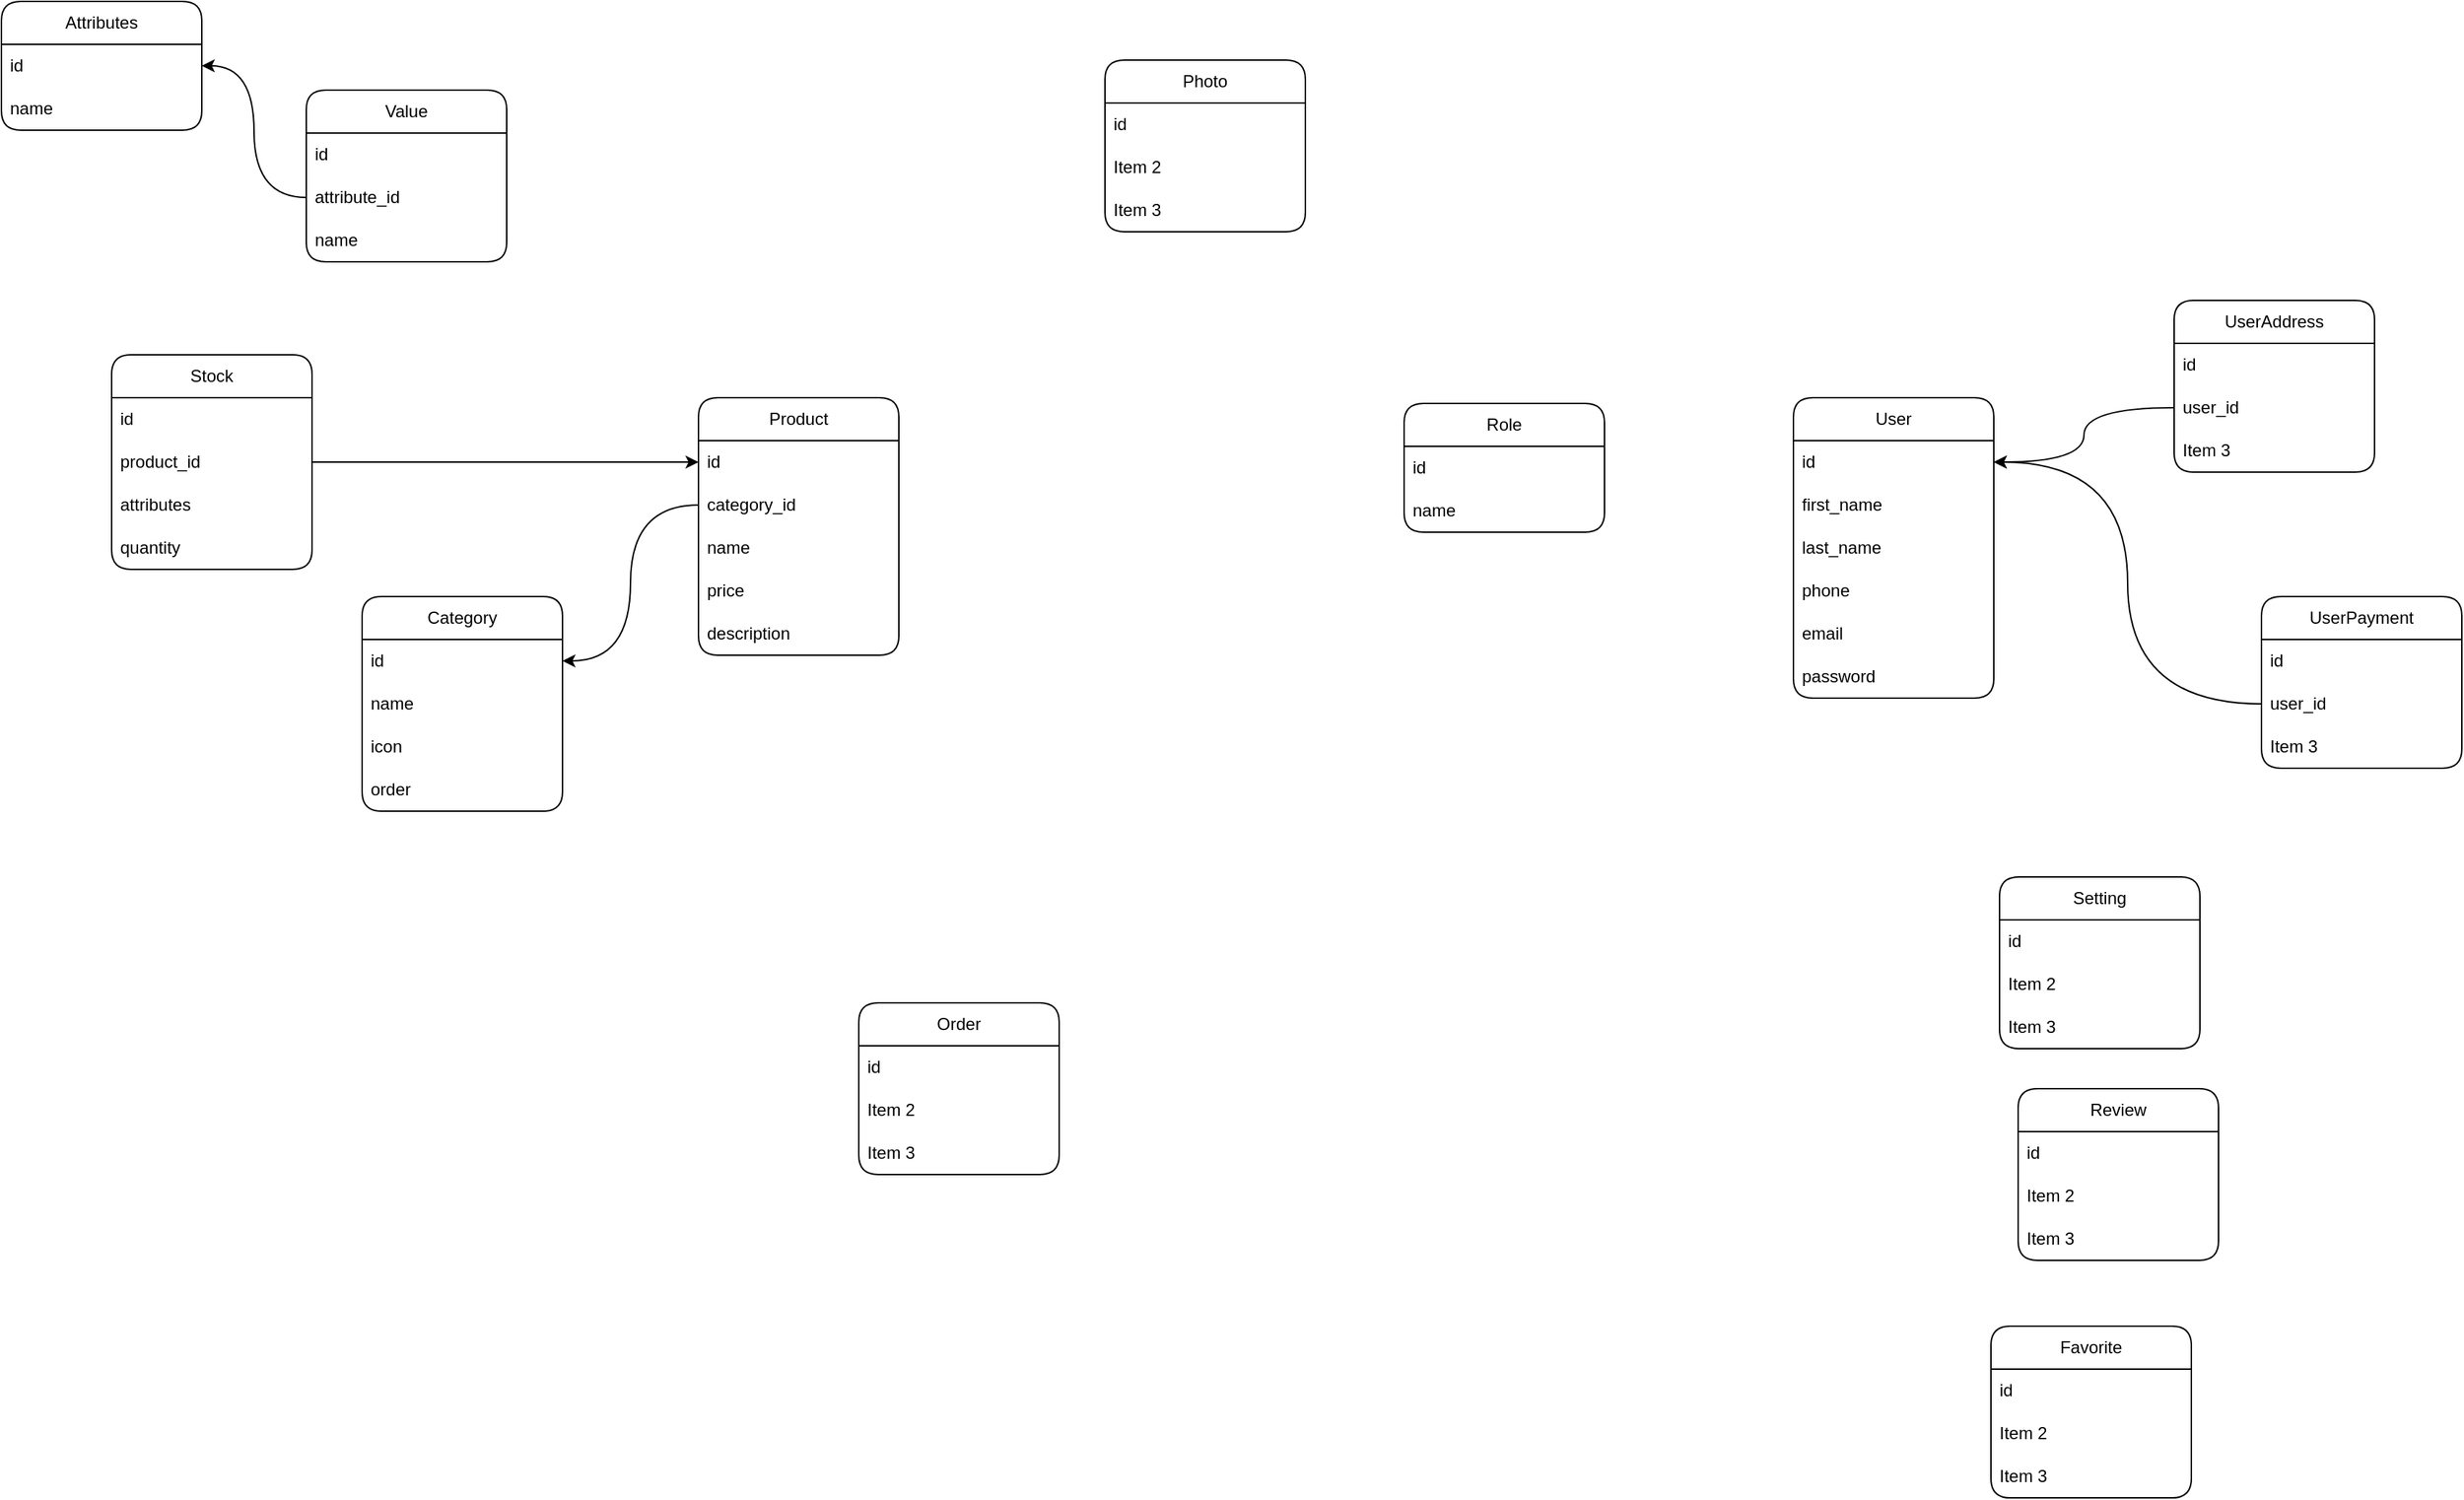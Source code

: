 <mxfile version="20.7.4" type="device"><diagram id="ejuXDGVuQbFJ7XTEuXq-" name="Page-1"><mxGraphModel dx="2320" dy="532" grid="0" gridSize="10" guides="1" tooltips="1" connect="1" arrows="1" fold="1" page="0" pageScale="1" pageWidth="1100" pageHeight="850" math="0" shadow="0"><root><mxCell id="0"/><mxCell id="1" parent="0"/><mxCell id="7RLK4pqnEHFOARFFJvbC-1" value="User" style="swimlane;fontStyle=0;childLayout=stackLayout;horizontal=1;startSize=30;horizontalStack=0;resizeParent=1;resizeParentMax=0;resizeLast=0;collapsible=1;marginBottom=0;whiteSpace=wrap;html=1;rounded=1;" parent="1" vertex="1"><mxGeometry x="448" y="371" width="140" height="210" as="geometry"/></mxCell><mxCell id="7RLK4pqnEHFOARFFJvbC-2" value="id" style="text;strokeColor=none;fillColor=none;align=left;verticalAlign=middle;spacingLeft=4;spacingRight=4;overflow=hidden;points=[[0,0.5],[1,0.5]];portConstraint=eastwest;rotatable=0;whiteSpace=wrap;html=1;" parent="7RLK4pqnEHFOARFFJvbC-1" vertex="1"><mxGeometry y="30" width="140" height="30" as="geometry"/></mxCell><mxCell id="7RLK4pqnEHFOARFFJvbC-3" value="first_name" style="text;strokeColor=none;fillColor=none;align=left;verticalAlign=middle;spacingLeft=4;spacingRight=4;overflow=hidden;points=[[0,0.5],[1,0.5]];portConstraint=eastwest;rotatable=0;whiteSpace=wrap;html=1;" parent="7RLK4pqnEHFOARFFJvbC-1" vertex="1"><mxGeometry y="60" width="140" height="30" as="geometry"/></mxCell><mxCell id="7RLK4pqnEHFOARFFJvbC-4" value="last_name" style="text;strokeColor=none;fillColor=none;align=left;verticalAlign=middle;spacingLeft=4;spacingRight=4;overflow=hidden;points=[[0,0.5],[1,0.5]];portConstraint=eastwest;rotatable=0;whiteSpace=wrap;html=1;" parent="7RLK4pqnEHFOARFFJvbC-1" vertex="1"><mxGeometry y="90" width="140" height="30" as="geometry"/></mxCell><mxCell id="7RLK4pqnEHFOARFFJvbC-50" value="phone" style="text;strokeColor=none;fillColor=none;align=left;verticalAlign=middle;spacingLeft=4;spacingRight=4;overflow=hidden;points=[[0,0.5],[1,0.5]];portConstraint=eastwest;rotatable=0;whiteSpace=wrap;html=1;" parent="7RLK4pqnEHFOARFFJvbC-1" vertex="1"><mxGeometry y="120" width="140" height="30" as="geometry"/></mxCell><mxCell id="7RLK4pqnEHFOARFFJvbC-51" value="email" style="text;strokeColor=none;fillColor=none;align=left;verticalAlign=middle;spacingLeft=4;spacingRight=4;overflow=hidden;points=[[0,0.5],[1,0.5]];portConstraint=eastwest;rotatable=0;whiteSpace=wrap;html=1;" parent="7RLK4pqnEHFOARFFJvbC-1" vertex="1"><mxGeometry y="150" width="140" height="30" as="geometry"/></mxCell><mxCell id="7RLK4pqnEHFOARFFJvbC-52" value="password" style="text;strokeColor=none;fillColor=none;align=left;verticalAlign=middle;spacingLeft=4;spacingRight=4;overflow=hidden;points=[[0,0.5],[1,0.5]];portConstraint=eastwest;rotatable=0;whiteSpace=wrap;html=1;" parent="7RLK4pqnEHFOARFFJvbC-1" vertex="1"><mxGeometry y="180" width="140" height="30" as="geometry"/></mxCell><mxCell id="7RLK4pqnEHFOARFFJvbC-5" value="Order" style="swimlane;fontStyle=0;childLayout=stackLayout;horizontal=1;startSize=30;horizontalStack=0;resizeParent=1;resizeParentMax=0;resizeLast=0;collapsible=1;marginBottom=0;whiteSpace=wrap;html=1;rounded=1;" parent="1" vertex="1"><mxGeometry x="-205" y="794" width="140" height="120" as="geometry"/></mxCell><mxCell id="7RLK4pqnEHFOARFFJvbC-6" value="id" style="text;strokeColor=none;fillColor=none;align=left;verticalAlign=middle;spacingLeft=4;spacingRight=4;overflow=hidden;points=[[0,0.5],[1,0.5]];portConstraint=eastwest;rotatable=0;whiteSpace=wrap;html=1;" parent="7RLK4pqnEHFOARFFJvbC-5" vertex="1"><mxGeometry y="30" width="140" height="30" as="geometry"/></mxCell><mxCell id="7RLK4pqnEHFOARFFJvbC-7" value="Item 2" style="text;strokeColor=none;fillColor=none;align=left;verticalAlign=middle;spacingLeft=4;spacingRight=4;overflow=hidden;points=[[0,0.5],[1,0.5]];portConstraint=eastwest;rotatable=0;whiteSpace=wrap;html=1;" parent="7RLK4pqnEHFOARFFJvbC-5" vertex="1"><mxGeometry y="60" width="140" height="30" as="geometry"/></mxCell><mxCell id="7RLK4pqnEHFOARFFJvbC-8" value="Item 3" style="text;strokeColor=none;fillColor=none;align=left;verticalAlign=middle;spacingLeft=4;spacingRight=4;overflow=hidden;points=[[0,0.5],[1,0.5]];portConstraint=eastwest;rotatable=0;whiteSpace=wrap;html=1;" parent="7RLK4pqnEHFOARFFJvbC-5" vertex="1"><mxGeometry y="90" width="140" height="30" as="geometry"/></mxCell><mxCell id="7RLK4pqnEHFOARFFJvbC-9" value="Role" style="swimlane;fontStyle=0;childLayout=stackLayout;horizontal=1;startSize=30;horizontalStack=0;resizeParent=1;resizeParentMax=0;resizeLast=0;collapsible=1;marginBottom=0;whiteSpace=wrap;html=1;rounded=1;" parent="1" vertex="1"><mxGeometry x="176" y="375" width="140" height="90" as="geometry"/></mxCell><mxCell id="7RLK4pqnEHFOARFFJvbC-10" value="id" style="text;strokeColor=none;fillColor=none;align=left;verticalAlign=middle;spacingLeft=4;spacingRight=4;overflow=hidden;points=[[0,0.5],[1,0.5]];portConstraint=eastwest;rotatable=0;whiteSpace=wrap;html=1;" parent="7RLK4pqnEHFOARFFJvbC-9" vertex="1"><mxGeometry y="30" width="140" height="30" as="geometry"/></mxCell><mxCell id="7RLK4pqnEHFOARFFJvbC-11" value="name" style="text;strokeColor=none;fillColor=none;align=left;verticalAlign=middle;spacingLeft=4;spacingRight=4;overflow=hidden;points=[[0,0.5],[1,0.5]];portConstraint=eastwest;rotatable=0;whiteSpace=wrap;html=1;" parent="7RLK4pqnEHFOARFFJvbC-9" vertex="1"><mxGeometry y="60" width="140" height="30" as="geometry"/></mxCell><mxCell id="7RLK4pqnEHFOARFFJvbC-13" value="Product" style="swimlane;fontStyle=0;childLayout=stackLayout;horizontal=1;startSize=30;horizontalStack=0;resizeParent=1;resizeParentMax=0;resizeLast=0;collapsible=1;marginBottom=0;whiteSpace=wrap;html=1;rounded=1;" parent="1" vertex="1"><mxGeometry x="-317" y="371" width="140" height="180" as="geometry"/></mxCell><mxCell id="7RLK4pqnEHFOARFFJvbC-14" value="id" style="text;strokeColor=none;fillColor=none;align=left;verticalAlign=middle;spacingLeft=4;spacingRight=4;overflow=hidden;points=[[0,0.5],[1,0.5]];portConstraint=eastwest;rotatable=0;whiteSpace=wrap;html=1;" parent="7RLK4pqnEHFOARFFJvbC-13" vertex="1"><mxGeometry y="30" width="140" height="30" as="geometry"/></mxCell><mxCell id="7RLK4pqnEHFOARFFJvbC-59" value="category_id" style="text;strokeColor=none;fillColor=none;align=left;verticalAlign=middle;spacingLeft=4;spacingRight=4;overflow=hidden;points=[[0,0.5],[1,0.5]];portConstraint=eastwest;rotatable=0;whiteSpace=wrap;html=1;" parent="7RLK4pqnEHFOARFFJvbC-13" vertex="1"><mxGeometry y="60" width="140" height="30" as="geometry"/></mxCell><mxCell id="7RLK4pqnEHFOARFFJvbC-15" value="name" style="text;strokeColor=none;fillColor=none;align=left;verticalAlign=middle;spacingLeft=4;spacingRight=4;overflow=hidden;points=[[0,0.5],[1,0.5]];portConstraint=eastwest;rotatable=0;whiteSpace=wrap;html=1;" parent="7RLK4pqnEHFOARFFJvbC-13" vertex="1"><mxGeometry y="90" width="140" height="30" as="geometry"/></mxCell><mxCell id="7RLK4pqnEHFOARFFJvbC-16" value="price" style="text;strokeColor=none;fillColor=none;align=left;verticalAlign=middle;spacingLeft=4;spacingRight=4;overflow=hidden;points=[[0,0.5],[1,0.5]];portConstraint=eastwest;rotatable=0;whiteSpace=wrap;html=1;" parent="7RLK4pqnEHFOARFFJvbC-13" vertex="1"><mxGeometry y="120" width="140" height="30" as="geometry"/></mxCell><mxCell id="7RLK4pqnEHFOARFFJvbC-58" value="description" style="text;strokeColor=none;fillColor=none;align=left;verticalAlign=middle;spacingLeft=4;spacingRight=4;overflow=hidden;points=[[0,0.5],[1,0.5]];portConstraint=eastwest;rotatable=0;whiteSpace=wrap;html=1;" parent="7RLK4pqnEHFOARFFJvbC-13" vertex="1"><mxGeometry y="150" width="140" height="30" as="geometry"/></mxCell><mxCell id="7RLK4pqnEHFOARFFJvbC-17" value="Category" style="swimlane;fontStyle=0;childLayout=stackLayout;horizontal=1;startSize=30;horizontalStack=0;resizeParent=1;resizeParentMax=0;resizeLast=0;collapsible=1;marginBottom=0;whiteSpace=wrap;html=1;rounded=1;" parent="1" vertex="1"><mxGeometry x="-552" y="510" width="140" height="150" as="geometry"/></mxCell><mxCell id="7RLK4pqnEHFOARFFJvbC-18" value="id" style="text;strokeColor=none;fillColor=none;align=left;verticalAlign=middle;spacingLeft=4;spacingRight=4;overflow=hidden;points=[[0,0.5],[1,0.5]];portConstraint=eastwest;rotatable=0;whiteSpace=wrap;html=1;" parent="7RLK4pqnEHFOARFFJvbC-17" vertex="1"><mxGeometry y="30" width="140" height="30" as="geometry"/></mxCell><mxCell id="7RLK4pqnEHFOARFFJvbC-19" value="name" style="text;strokeColor=none;fillColor=none;align=left;verticalAlign=middle;spacingLeft=4;spacingRight=4;overflow=hidden;points=[[0,0.5],[1,0.5]];portConstraint=eastwest;rotatable=0;whiteSpace=wrap;html=1;" parent="7RLK4pqnEHFOARFFJvbC-17" vertex="1"><mxGeometry y="60" width="140" height="30" as="geometry"/></mxCell><mxCell id="7RLK4pqnEHFOARFFJvbC-20" value="icon" style="text;strokeColor=none;fillColor=none;align=left;verticalAlign=middle;spacingLeft=4;spacingRight=4;overflow=hidden;points=[[0,0.5],[1,0.5]];portConstraint=eastwest;rotatable=0;whiteSpace=wrap;html=1;" parent="7RLK4pqnEHFOARFFJvbC-17" vertex="1"><mxGeometry y="90" width="140" height="30" as="geometry"/></mxCell><mxCell id="7RLK4pqnEHFOARFFJvbC-57" value="order" style="text;strokeColor=none;fillColor=none;align=left;verticalAlign=middle;spacingLeft=4;spacingRight=4;overflow=hidden;points=[[0,0.5],[1,0.5]];portConstraint=eastwest;rotatable=0;whiteSpace=wrap;html=1;" parent="7RLK4pqnEHFOARFFJvbC-17" vertex="1"><mxGeometry y="120" width="140" height="30" as="geometry"/></mxCell><mxCell id="7RLK4pqnEHFOARFFJvbC-21" value="Setting" style="swimlane;fontStyle=0;childLayout=stackLayout;horizontal=1;startSize=30;horizontalStack=0;resizeParent=1;resizeParentMax=0;resizeLast=0;collapsible=1;marginBottom=0;whiteSpace=wrap;html=1;rounded=1;" parent="1" vertex="1"><mxGeometry x="592" y="706" width="140" height="120" as="geometry"/></mxCell><mxCell id="7RLK4pqnEHFOARFFJvbC-22" value="id" style="text;strokeColor=none;fillColor=none;align=left;verticalAlign=middle;spacingLeft=4;spacingRight=4;overflow=hidden;points=[[0,0.5],[1,0.5]];portConstraint=eastwest;rotatable=0;whiteSpace=wrap;html=1;" parent="7RLK4pqnEHFOARFFJvbC-21" vertex="1"><mxGeometry y="30" width="140" height="30" as="geometry"/></mxCell><mxCell id="7RLK4pqnEHFOARFFJvbC-23" value="Item 2" style="text;strokeColor=none;fillColor=none;align=left;verticalAlign=middle;spacingLeft=4;spacingRight=4;overflow=hidden;points=[[0,0.5],[1,0.5]];portConstraint=eastwest;rotatable=0;whiteSpace=wrap;html=1;" parent="7RLK4pqnEHFOARFFJvbC-21" vertex="1"><mxGeometry y="60" width="140" height="30" as="geometry"/></mxCell><mxCell id="7RLK4pqnEHFOARFFJvbC-24" value="Item 3" style="text;strokeColor=none;fillColor=none;align=left;verticalAlign=middle;spacingLeft=4;spacingRight=4;overflow=hidden;points=[[0,0.5],[1,0.5]];portConstraint=eastwest;rotatable=0;whiteSpace=wrap;html=1;" parent="7RLK4pqnEHFOARFFJvbC-21" vertex="1"><mxGeometry y="90" width="140" height="30" as="geometry"/></mxCell><mxCell id="7RLK4pqnEHFOARFFJvbC-25" value="Review" style="swimlane;fontStyle=0;childLayout=stackLayout;horizontal=1;startSize=30;horizontalStack=0;resizeParent=1;resizeParentMax=0;resizeLast=0;collapsible=1;marginBottom=0;whiteSpace=wrap;html=1;rounded=1;" parent="1" vertex="1"><mxGeometry x="605" y="854" width="140" height="120" as="geometry"/></mxCell><mxCell id="7RLK4pqnEHFOARFFJvbC-26" value="id" style="text;strokeColor=none;fillColor=none;align=left;verticalAlign=middle;spacingLeft=4;spacingRight=4;overflow=hidden;points=[[0,0.5],[1,0.5]];portConstraint=eastwest;rotatable=0;whiteSpace=wrap;html=1;" parent="7RLK4pqnEHFOARFFJvbC-25" vertex="1"><mxGeometry y="30" width="140" height="30" as="geometry"/></mxCell><mxCell id="7RLK4pqnEHFOARFFJvbC-27" value="Item 2" style="text;strokeColor=none;fillColor=none;align=left;verticalAlign=middle;spacingLeft=4;spacingRight=4;overflow=hidden;points=[[0,0.5],[1,0.5]];portConstraint=eastwest;rotatable=0;whiteSpace=wrap;html=1;" parent="7RLK4pqnEHFOARFFJvbC-25" vertex="1"><mxGeometry y="60" width="140" height="30" as="geometry"/></mxCell><mxCell id="7RLK4pqnEHFOARFFJvbC-28" value="Item 3" style="text;strokeColor=none;fillColor=none;align=left;verticalAlign=middle;spacingLeft=4;spacingRight=4;overflow=hidden;points=[[0,0.5],[1,0.5]];portConstraint=eastwest;rotatable=0;whiteSpace=wrap;html=1;" parent="7RLK4pqnEHFOARFFJvbC-25" vertex="1"><mxGeometry y="90" width="140" height="30" as="geometry"/></mxCell><mxCell id="7RLK4pqnEHFOARFFJvbC-29" value="Photo" style="swimlane;fontStyle=0;childLayout=stackLayout;horizontal=1;startSize=30;horizontalStack=0;resizeParent=1;resizeParentMax=0;resizeLast=0;collapsible=1;marginBottom=0;whiteSpace=wrap;html=1;rounded=1;" parent="1" vertex="1"><mxGeometry x="-33" y="135" width="140" height="120" as="geometry"/></mxCell><mxCell id="7RLK4pqnEHFOARFFJvbC-30" value="id" style="text;strokeColor=none;fillColor=none;align=left;verticalAlign=middle;spacingLeft=4;spacingRight=4;overflow=hidden;points=[[0,0.5],[1,0.5]];portConstraint=eastwest;rotatable=0;whiteSpace=wrap;html=1;" parent="7RLK4pqnEHFOARFFJvbC-29" vertex="1"><mxGeometry y="30" width="140" height="30" as="geometry"/></mxCell><mxCell id="7RLK4pqnEHFOARFFJvbC-31" value="Item 2" style="text;strokeColor=none;fillColor=none;align=left;verticalAlign=middle;spacingLeft=4;spacingRight=4;overflow=hidden;points=[[0,0.5],[1,0.5]];portConstraint=eastwest;rotatable=0;whiteSpace=wrap;html=1;" parent="7RLK4pqnEHFOARFFJvbC-29" vertex="1"><mxGeometry y="60" width="140" height="30" as="geometry"/></mxCell><mxCell id="7RLK4pqnEHFOARFFJvbC-32" value="Item 3" style="text;strokeColor=none;fillColor=none;align=left;verticalAlign=middle;spacingLeft=4;spacingRight=4;overflow=hidden;points=[[0,0.5],[1,0.5]];portConstraint=eastwest;rotatable=0;whiteSpace=wrap;html=1;" parent="7RLK4pqnEHFOARFFJvbC-29" vertex="1"><mxGeometry y="90" width="140" height="30" as="geometry"/></mxCell><mxCell id="7RLK4pqnEHFOARFFJvbC-33" value="Attributes" style="swimlane;fontStyle=0;childLayout=stackLayout;horizontal=1;startSize=30;horizontalStack=0;resizeParent=1;resizeParentMax=0;resizeLast=0;collapsible=1;marginBottom=0;whiteSpace=wrap;html=1;rounded=1;" parent="1" vertex="1"><mxGeometry x="-804" y="94" width="140" height="90" as="geometry"/></mxCell><mxCell id="7RLK4pqnEHFOARFFJvbC-34" value="id" style="text;strokeColor=none;fillColor=none;align=left;verticalAlign=middle;spacingLeft=4;spacingRight=4;overflow=hidden;points=[[0,0.5],[1,0.5]];portConstraint=eastwest;rotatable=0;whiteSpace=wrap;html=1;" parent="7RLK4pqnEHFOARFFJvbC-33" vertex="1"><mxGeometry y="30" width="140" height="30" as="geometry"/></mxCell><mxCell id="7RLK4pqnEHFOARFFJvbC-35" value="name" style="text;strokeColor=none;fillColor=none;align=left;verticalAlign=middle;spacingLeft=4;spacingRight=4;overflow=hidden;points=[[0,0.5],[1,0.5]];portConstraint=eastwest;rotatable=0;whiteSpace=wrap;html=1;" parent="7RLK4pqnEHFOARFFJvbC-33" vertex="1"><mxGeometry y="60" width="140" height="30" as="geometry"/></mxCell><mxCell id="7RLK4pqnEHFOARFFJvbC-38" value="Favorite" style="swimlane;fontStyle=0;childLayout=stackLayout;horizontal=1;startSize=30;horizontalStack=0;resizeParent=1;resizeParentMax=0;resizeLast=0;collapsible=1;marginBottom=0;whiteSpace=wrap;html=1;rounded=1;" parent="1" vertex="1"><mxGeometry x="586" y="1020" width="140" height="120" as="geometry"/></mxCell><mxCell id="7RLK4pqnEHFOARFFJvbC-39" value="id" style="text;strokeColor=none;fillColor=none;align=left;verticalAlign=middle;spacingLeft=4;spacingRight=4;overflow=hidden;points=[[0,0.5],[1,0.5]];portConstraint=eastwest;rotatable=0;whiteSpace=wrap;html=1;" parent="7RLK4pqnEHFOARFFJvbC-38" vertex="1"><mxGeometry y="30" width="140" height="30" as="geometry"/></mxCell><mxCell id="7RLK4pqnEHFOARFFJvbC-40" value="Item 2" style="text;strokeColor=none;fillColor=none;align=left;verticalAlign=middle;spacingLeft=4;spacingRight=4;overflow=hidden;points=[[0,0.5],[1,0.5]];portConstraint=eastwest;rotatable=0;whiteSpace=wrap;html=1;" parent="7RLK4pqnEHFOARFFJvbC-38" vertex="1"><mxGeometry y="60" width="140" height="30" as="geometry"/></mxCell><mxCell id="7RLK4pqnEHFOARFFJvbC-41" value="Item 3" style="text;strokeColor=none;fillColor=none;align=left;verticalAlign=middle;spacingLeft=4;spacingRight=4;overflow=hidden;points=[[0,0.5],[1,0.5]];portConstraint=eastwest;rotatable=0;whiteSpace=wrap;html=1;" parent="7RLK4pqnEHFOARFFJvbC-38" vertex="1"><mxGeometry y="90" width="140" height="30" as="geometry"/></mxCell><mxCell id="7RLK4pqnEHFOARFFJvbC-42" value="UserAddress" style="swimlane;fontStyle=0;childLayout=stackLayout;horizontal=1;startSize=30;horizontalStack=0;resizeParent=1;resizeParentMax=0;resizeLast=0;collapsible=1;marginBottom=0;whiteSpace=wrap;html=1;rounded=1;" parent="1" vertex="1"><mxGeometry x="714" y="303" width="140" height="120" as="geometry"/></mxCell><mxCell id="7RLK4pqnEHFOARFFJvbC-43" value="id" style="text;strokeColor=none;fillColor=none;align=left;verticalAlign=middle;spacingLeft=4;spacingRight=4;overflow=hidden;points=[[0,0.5],[1,0.5]];portConstraint=eastwest;rotatable=0;whiteSpace=wrap;html=1;" parent="7RLK4pqnEHFOARFFJvbC-42" vertex="1"><mxGeometry y="30" width="140" height="30" as="geometry"/></mxCell><mxCell id="7RLK4pqnEHFOARFFJvbC-44" value="user_id" style="text;strokeColor=none;fillColor=none;align=left;verticalAlign=middle;spacingLeft=4;spacingRight=4;overflow=hidden;points=[[0,0.5],[1,0.5]];portConstraint=eastwest;rotatable=0;whiteSpace=wrap;html=1;" parent="7RLK4pqnEHFOARFFJvbC-42" vertex="1"><mxGeometry y="60" width="140" height="30" as="geometry"/></mxCell><mxCell id="7RLK4pqnEHFOARFFJvbC-45" value="Item 3" style="text;strokeColor=none;fillColor=none;align=left;verticalAlign=middle;spacingLeft=4;spacingRight=4;overflow=hidden;points=[[0,0.5],[1,0.5]];portConstraint=eastwest;rotatable=0;whiteSpace=wrap;html=1;" parent="7RLK4pqnEHFOARFFJvbC-42" vertex="1"><mxGeometry y="90" width="140" height="30" as="geometry"/></mxCell><mxCell id="7RLK4pqnEHFOARFFJvbC-46" value="UserPayment" style="swimlane;fontStyle=0;childLayout=stackLayout;horizontal=1;startSize=30;horizontalStack=0;resizeParent=1;resizeParentMax=0;resizeLast=0;collapsible=1;marginBottom=0;whiteSpace=wrap;html=1;rounded=1;" parent="1" vertex="1"><mxGeometry x="775" y="510" width="140" height="120" as="geometry"/></mxCell><mxCell id="7RLK4pqnEHFOARFFJvbC-47" value="id" style="text;strokeColor=none;fillColor=none;align=left;verticalAlign=middle;spacingLeft=4;spacingRight=4;overflow=hidden;points=[[0,0.5],[1,0.5]];portConstraint=eastwest;rotatable=0;whiteSpace=wrap;html=1;" parent="7RLK4pqnEHFOARFFJvbC-46" vertex="1"><mxGeometry y="30" width="140" height="30" as="geometry"/></mxCell><mxCell id="7RLK4pqnEHFOARFFJvbC-48" value="user_id" style="text;strokeColor=none;fillColor=none;align=left;verticalAlign=middle;spacingLeft=4;spacingRight=4;overflow=hidden;points=[[0,0.5],[1,0.5]];portConstraint=eastwest;rotatable=0;whiteSpace=wrap;html=1;" parent="7RLK4pqnEHFOARFFJvbC-46" vertex="1"><mxGeometry y="60" width="140" height="30" as="geometry"/></mxCell><mxCell id="7RLK4pqnEHFOARFFJvbC-49" value="Item 3" style="text;strokeColor=none;fillColor=none;align=left;verticalAlign=middle;spacingLeft=4;spacingRight=4;overflow=hidden;points=[[0,0.5],[1,0.5]];portConstraint=eastwest;rotatable=0;whiteSpace=wrap;html=1;" parent="7RLK4pqnEHFOARFFJvbC-46" vertex="1"><mxGeometry y="90" width="140" height="30" as="geometry"/></mxCell><mxCell id="7RLK4pqnEHFOARFFJvbC-54" style="edgeStyle=orthogonalEdgeStyle;curved=1;rounded=0;orthogonalLoop=1;jettySize=auto;html=1;exitX=0;exitY=0.5;exitDx=0;exitDy=0;" parent="1" source="7RLK4pqnEHFOARFFJvbC-48" target="7RLK4pqnEHFOARFFJvbC-2" edge="1"><mxGeometry relative="1" as="geometry"/></mxCell><mxCell id="7RLK4pqnEHFOARFFJvbC-56" style="edgeStyle=orthogonalEdgeStyle;curved=1;rounded=0;orthogonalLoop=1;jettySize=auto;html=1;exitX=0;exitY=0.5;exitDx=0;exitDy=0;" parent="1" source="7RLK4pqnEHFOARFFJvbC-44" target="7RLK4pqnEHFOARFFJvbC-2" edge="1"><mxGeometry relative="1" as="geometry"/></mxCell><mxCell id="7RLK4pqnEHFOARFFJvbC-61" style="edgeStyle=orthogonalEdgeStyle;curved=1;rounded=0;orthogonalLoop=1;jettySize=auto;html=1;exitX=0;exitY=0.5;exitDx=0;exitDy=0;" parent="1" source="7RLK4pqnEHFOARFFJvbC-59" target="7RLK4pqnEHFOARFFJvbC-18" edge="1"><mxGeometry relative="1" as="geometry"/></mxCell><mxCell id="7RLK4pqnEHFOARFFJvbC-62" value="Value" style="swimlane;fontStyle=0;childLayout=stackLayout;horizontal=1;startSize=30;horizontalStack=0;resizeParent=1;resizeParentMax=0;resizeLast=0;collapsible=1;marginBottom=0;whiteSpace=wrap;html=1;rounded=1;" parent="1" vertex="1"><mxGeometry x="-591" y="156" width="140" height="120" as="geometry"/></mxCell><mxCell id="7RLK4pqnEHFOARFFJvbC-63" value="id" style="text;strokeColor=none;fillColor=none;align=left;verticalAlign=middle;spacingLeft=4;spacingRight=4;overflow=hidden;points=[[0,0.5],[1,0.5]];portConstraint=eastwest;rotatable=0;whiteSpace=wrap;html=1;" parent="7RLK4pqnEHFOARFFJvbC-62" vertex="1"><mxGeometry y="30" width="140" height="30" as="geometry"/></mxCell><mxCell id="7RLK4pqnEHFOARFFJvbC-64" value="attribute_id" style="text;strokeColor=none;fillColor=none;align=left;verticalAlign=middle;spacingLeft=4;spacingRight=4;overflow=hidden;points=[[0,0.5],[1,0.5]];portConstraint=eastwest;rotatable=0;whiteSpace=wrap;html=1;" parent="7RLK4pqnEHFOARFFJvbC-62" vertex="1"><mxGeometry y="60" width="140" height="30" as="geometry"/></mxCell><mxCell id="7RLK4pqnEHFOARFFJvbC-65" value="name" style="text;strokeColor=none;fillColor=none;align=left;verticalAlign=middle;spacingLeft=4;spacingRight=4;overflow=hidden;points=[[0,0.5],[1,0.5]];portConstraint=eastwest;rotatable=0;whiteSpace=wrap;html=1;" parent="7RLK4pqnEHFOARFFJvbC-62" vertex="1"><mxGeometry y="90" width="140" height="30" as="geometry"/></mxCell><mxCell id="7RLK4pqnEHFOARFFJvbC-66" style="edgeStyle=orthogonalEdgeStyle;curved=1;rounded=0;orthogonalLoop=1;jettySize=auto;html=1;exitX=0;exitY=0.5;exitDx=0;exitDy=0;" parent="1" source="7RLK4pqnEHFOARFFJvbC-64" target="7RLK4pqnEHFOARFFJvbC-34" edge="1"><mxGeometry relative="1" as="geometry"/></mxCell><mxCell id="7RLK4pqnEHFOARFFJvbC-69" value="Stock" style="swimlane;fontStyle=0;childLayout=stackLayout;horizontal=1;startSize=30;horizontalStack=0;resizeParent=1;resizeParentMax=0;resizeLast=0;collapsible=1;marginBottom=0;whiteSpace=wrap;html=1;rounded=1;" parent="1" vertex="1"><mxGeometry x="-727" y="341" width="140" height="150" as="geometry"/></mxCell><mxCell id="7RLK4pqnEHFOARFFJvbC-70" value="id" style="text;strokeColor=none;fillColor=none;align=left;verticalAlign=middle;spacingLeft=4;spacingRight=4;overflow=hidden;points=[[0,0.5],[1,0.5]];portConstraint=eastwest;rotatable=0;whiteSpace=wrap;html=1;" parent="7RLK4pqnEHFOARFFJvbC-69" vertex="1"><mxGeometry y="30" width="140" height="30" as="geometry"/></mxCell><mxCell id="7RLK4pqnEHFOARFFJvbC-71" value="product_id" style="text;strokeColor=none;fillColor=none;align=left;verticalAlign=middle;spacingLeft=4;spacingRight=4;overflow=hidden;points=[[0,0.5],[1,0.5]];portConstraint=eastwest;rotatable=0;whiteSpace=wrap;html=1;" parent="7RLK4pqnEHFOARFFJvbC-69" vertex="1"><mxGeometry y="60" width="140" height="30" as="geometry"/></mxCell><mxCell id="7RLK4pqnEHFOARFFJvbC-72" value="attributes" style="text;strokeColor=none;fillColor=none;align=left;verticalAlign=middle;spacingLeft=4;spacingRight=4;overflow=hidden;points=[[0,0.5],[1,0.5]];portConstraint=eastwest;rotatable=0;whiteSpace=wrap;html=1;" parent="7RLK4pqnEHFOARFFJvbC-69" vertex="1"><mxGeometry y="90" width="140" height="30" as="geometry"/></mxCell><mxCell id="7RLK4pqnEHFOARFFJvbC-74" value="quantity" style="text;strokeColor=none;fillColor=none;align=left;verticalAlign=middle;spacingLeft=4;spacingRight=4;overflow=hidden;points=[[0,0.5],[1,0.5]];portConstraint=eastwest;rotatable=0;whiteSpace=wrap;html=1;" parent="7RLK4pqnEHFOARFFJvbC-69" vertex="1"><mxGeometry y="120" width="140" height="30" as="geometry"/></mxCell><mxCell id="7RLK4pqnEHFOARFFJvbC-75" style="edgeStyle=orthogonalEdgeStyle;curved=1;rounded=0;orthogonalLoop=1;jettySize=auto;html=1;exitX=1;exitY=0.5;exitDx=0;exitDy=0;" parent="1" source="7RLK4pqnEHFOARFFJvbC-71" target="7RLK4pqnEHFOARFFJvbC-14" edge="1"><mxGeometry relative="1" as="geometry"/></mxCell></root></mxGraphModel></diagram></mxfile>